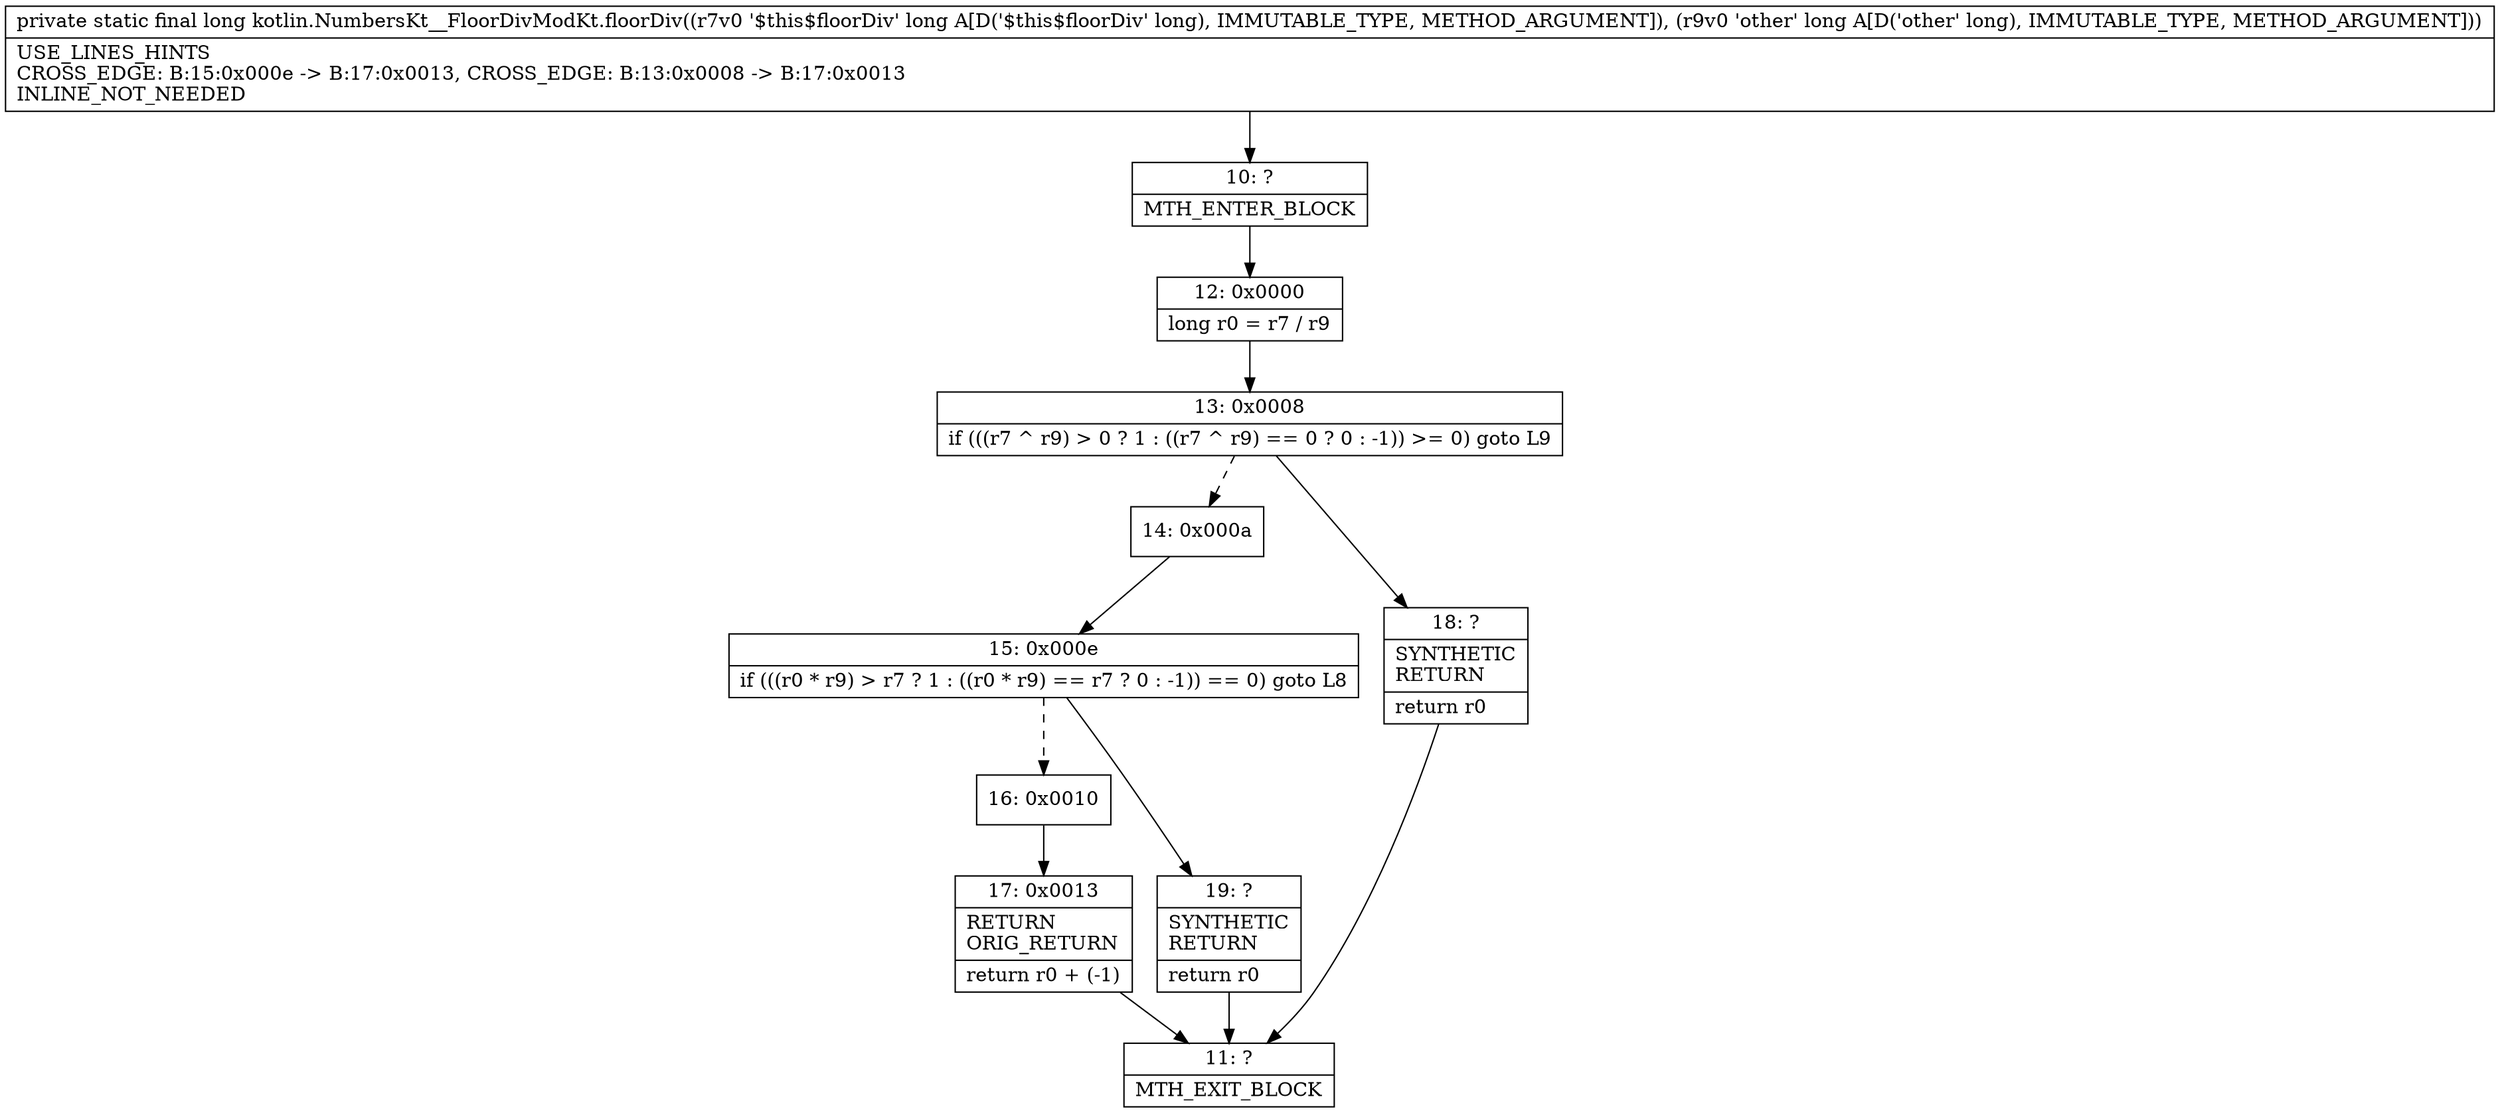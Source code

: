 digraph "CFG forkotlin.NumbersKt__FloorDivModKt.floorDiv(JJ)J" {
Node_10 [shape=record,label="{10\:\ ?|MTH_ENTER_BLOCK\l}"];
Node_12 [shape=record,label="{12\:\ 0x0000|long r0 = r7 \/ r9\l}"];
Node_13 [shape=record,label="{13\:\ 0x0008|if (((r7 ^ r9) \> 0 ? 1 : ((r7 ^ r9) == 0 ? 0 : \-1)) \>= 0) goto L9\l}"];
Node_14 [shape=record,label="{14\:\ 0x000a}"];
Node_15 [shape=record,label="{15\:\ 0x000e|if (((r0 * r9) \> r7 ? 1 : ((r0 * r9) == r7 ? 0 : \-1)) == 0) goto L8\l}"];
Node_16 [shape=record,label="{16\:\ 0x0010}"];
Node_17 [shape=record,label="{17\:\ 0x0013|RETURN\lORIG_RETURN\l|return r0 + (\-1)\l}"];
Node_11 [shape=record,label="{11\:\ ?|MTH_EXIT_BLOCK\l}"];
Node_19 [shape=record,label="{19\:\ ?|SYNTHETIC\lRETURN\l|return r0\l}"];
Node_18 [shape=record,label="{18\:\ ?|SYNTHETIC\lRETURN\l|return r0\l}"];
MethodNode[shape=record,label="{private static final long kotlin.NumbersKt__FloorDivModKt.floorDiv((r7v0 '$this$floorDiv' long A[D('$this$floorDiv' long), IMMUTABLE_TYPE, METHOD_ARGUMENT]), (r9v0 'other' long A[D('other' long), IMMUTABLE_TYPE, METHOD_ARGUMENT]))  | USE_LINES_HINTS\lCROSS_EDGE: B:15:0x000e \-\> B:17:0x0013, CROSS_EDGE: B:13:0x0008 \-\> B:17:0x0013\lINLINE_NOT_NEEDED\l}"];
MethodNode -> Node_10;Node_10 -> Node_12;
Node_12 -> Node_13;
Node_13 -> Node_14[style=dashed];
Node_13 -> Node_18;
Node_14 -> Node_15;
Node_15 -> Node_16[style=dashed];
Node_15 -> Node_19;
Node_16 -> Node_17;
Node_17 -> Node_11;
Node_19 -> Node_11;
Node_18 -> Node_11;
}


